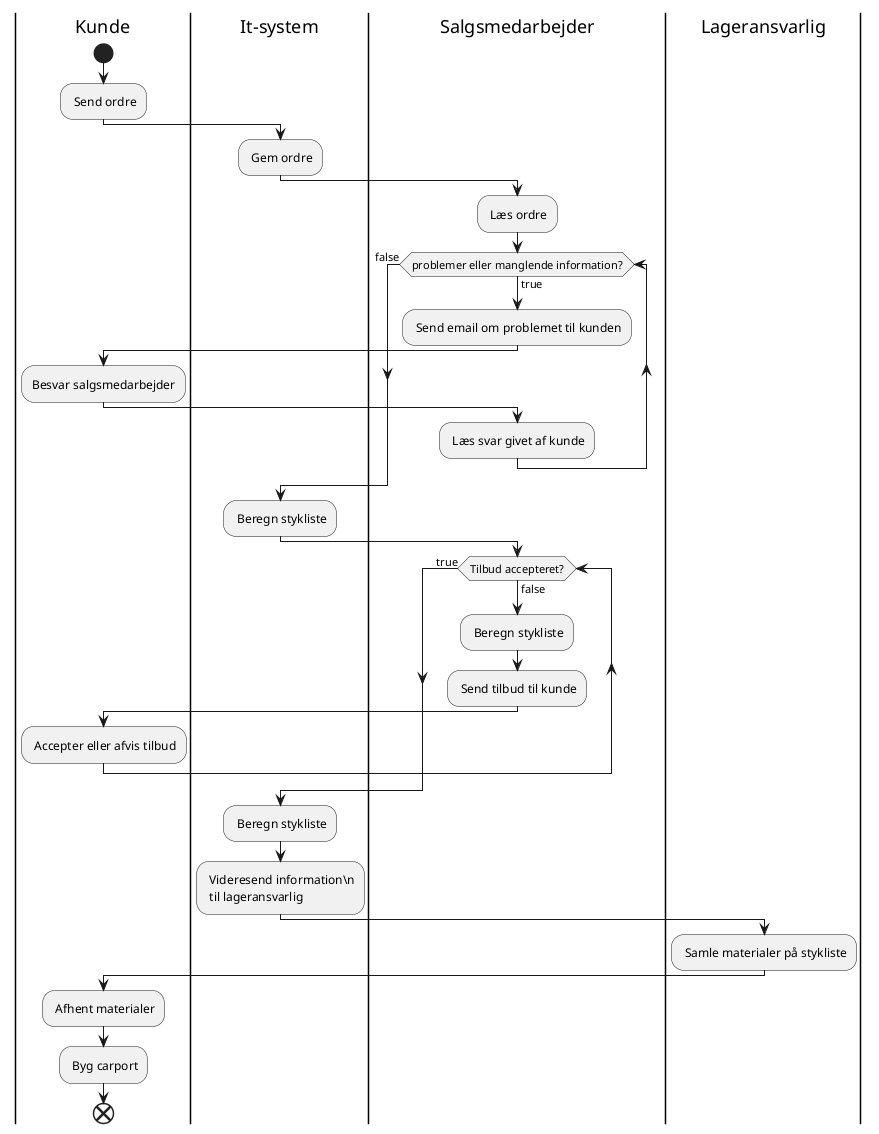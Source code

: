 @startuml

|Kunde|
start
: Send ordre;
|It-system|
: Gem ordre;
|Salgsmedarbejder|
: Læs ordre;
while (problemer eller manglende information?) is (true)
    : Send email om problemet til kunden;
    |Kunde|
    :Besvar salgsmedarbejder;
    |Salgsmedarbejder|
    : Læs svar givet af kunde;
endwhile (false)
|It-system|
: Beregn stykliste;
|Salgsmedarbejder|
while (Tilbud accepteret?) is (false)
|Salgsmedarbejder|
: Beregn stykliste;
: Send tilbud til kunde;
|Kunde|
: Accepter eller afvis tilbud;
endwhile (true)
|It-system|
: Beregn stykliste;
: Videresend information\n
 til lageransvarlig;
|Lageransvarlig|
: Samle materialer på stykliste;
|Kunde|
: Afhent materialer;
: Byg carport;
end
@enduml